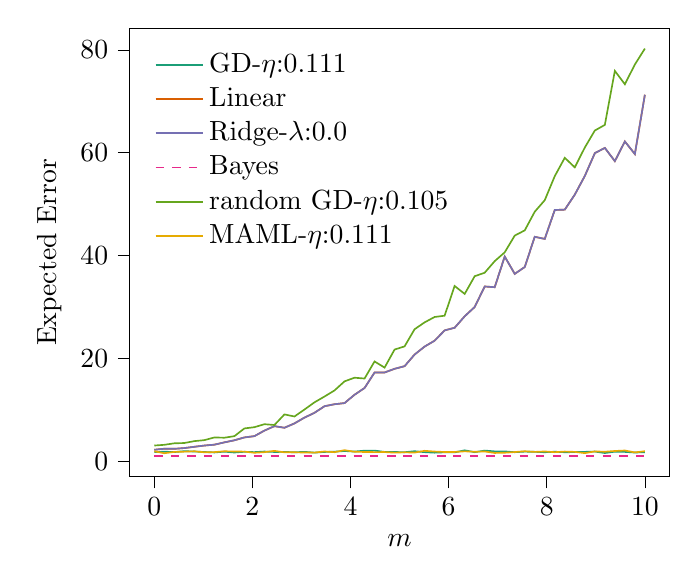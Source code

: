 % This file was created with tikzplotlib v0.10.1.
\begin{tikzpicture}

\definecolor{chocolate217952}{RGB}{217,95,2}
\definecolor{darkcyan27158119}{RGB}{27,158,119}
\definecolor{darkgoldenrod16611829}{RGB}{166,118,29}
\definecolor{darkgray176}{RGB}{176,176,176}
\definecolor{deeppink23141138}{RGB}{231,41,138}
\definecolor{lightslategray117112179}{RGB}{117,112,179}
\definecolor{olivedrab10216630}{RGB}{102,166,30}
\definecolor{orange2301712}{RGB}{230,171,2}

\begin{axis}[
legend cell align={left},
legend style={
  fill opacity=0.8,
  draw opacity=1,
  text opacity=1,
  at={(0.03,0.97)},
  anchor=north west,
  draw=none
},
tick align=outside,
tick pos=left,
x grid style={darkgray176},
xlabel={\(\displaystyle m\)},
xmin=-0.5, xmax=10.5,
xtick style={color=black},
y grid style={darkgray176},
ylabel={Expected Error},
ymin=-2.962, ymax=84.192,
ytick style={color=black}
]
\addplot [semithick, darkcyan27158119]
table {%
0 1.793
0.204 1.874
0.408 1.801
0.612 1.971
0.816 1.907
1.02 1.815
1.224 1.724
1.429 1.877
1.633 1.712
1.837 1.852
2.041 1.787
2.245 1.902
2.449 1.818
2.653 1.838
2.857 1.75
3.061 1.842
3.265 1.688
3.469 1.821
3.673 1.876
3.878 2.0
4.082 1.893
4.286 2.075
4.49 2.087
4.694 1.822
4.898 1.814
5.102 1.769
5.306 1.965
5.51 1.784
5.714 1.68
5.918 1.752
6.122 1.747
6.327 2.139
6.531 1.777
6.735 2.087
6.939 1.934
7.143 1.931
7.347 1.772
7.551 1.887
7.755 1.844
7.959 1.765
8.163 1.865
8.367 1.766
8.571 1.792
8.776 1.838
8.98 1.898
9.184 1.613
9.388 1.876
9.592 1.831
9.796 1.707
10 1.779
};
\addlegendentry{GD-$\eta$:0.111}
\addplot [semithick, chocolate217952]
table {%
0 2.246
0.204 2.447
0.408 2.429
0.612 2.577
0.816 2.825
1.02 3.065
1.224 3.236
1.429 3.685
1.633 4.091
1.837 4.646
2.041 4.895
2.245 5.974
2.449 6.837
2.653 6.525
2.857 7.369
3.061 8.499
3.265 9.424
3.469 10.715
3.673 11.096
3.878 11.32
4.082 12.941
4.286 14.25
4.49 17.263
4.694 17.267
4.898 17.984
5.102 18.496
5.306 20.757
5.51 22.308
5.714 23.446
5.918 25.451
6.122 25.963
6.327 28.19
6.531 30.001
6.735 33.989
6.939 33.845
7.143 39.804
7.347 36.44
7.551 37.768
7.755 43.642
7.959 43.239
8.163 48.859
8.367 48.925
8.571 51.837
8.776 55.48
8.98 59.909
9.184 60.925
9.388 58.353
9.592 62.178
9.796 59.729
10 71.26
};
\addlegendentry{Linear}
\addplot [semithick, lightslategray117112179]
table {%
0 2.246
0.204 2.447
0.408 2.429
0.612 2.577
0.816 2.824
1.02 3.065
1.224 3.236
1.429 3.684
1.633 4.091
1.837 4.645
2.041 4.895
2.245 5.974
2.449 6.837
2.653 6.524
2.857 7.369
3.061 8.499
3.265 9.424
3.469 10.715
3.673 11.096
3.878 11.32
4.082 12.941
4.286 14.25
4.49 17.263
4.694 17.267
4.898 17.984
5.102 18.496
5.306 20.757
5.51 22.308
5.714 23.446
5.918 25.451
6.122 25.963
6.327 28.19
6.531 30.001
6.735 33.989
6.939 33.845
7.143 39.804
7.347 36.44
7.551 37.768
7.755 43.642
7.959 43.239
8.163 48.859
8.367 48.925
8.571 51.837
8.776 55.48
8.98 59.909
9.184 60.925
9.388 58.353
9.592 62.178
9.796 59.729
10 71.259
};
\addlegendentry{Ridge-$\lambda$:0.0}
\addplot [semithick, deeppink23141138, dashed]
table {%
0 1.0
0.204 1.0
0.408 1.0
0.612 1.0
0.816 1.0
1.02 1.0
1.224 1.0
1.429 1.0
1.633 1.0
1.837 1.0
2.041 1.0
2.245 1.0
2.449 1.0
2.653 1.0
2.857 1.0
3.061 1.0
3.265 1.0
3.469 1.0
3.673 1.0
3.878 1.0
4.082 1.0
4.286 1.0
4.49 1.0
4.694 1.0
4.898 1.0
5.102 1.0
5.306 1.0
5.51 1.0
5.714 1.0
5.918 1.0
6.122 1.0
6.327 1.0
6.531 1.0
6.735 1.0
6.939 1.0
7.143 1.0
7.347 1.0
7.551 1.0
7.755 1.0
7.959 1.0
8.163 1.0
8.367 1.0
8.571 1.0
8.776 1.0
8.98 1.0
9.184 1.0
9.388 1.0
9.592 1.0
9.796 1.0
10 1.0
};
\addlegendentry{Bayes}
\addplot [semithick, olivedrab10216630]
table {%
0 3.068
0.204 3.209
0.408 3.503
0.612 3.557
0.816 3.927
1.02 4.116
1.224 4.64
1.429 4.589
1.633 4.893
1.837 6.393
2.041 6.637
2.245 7.217
2.449 7.061
2.653 9.119
2.857 8.714
3.061 10.068
3.265 11.465
3.469 12.592
3.673 13.777
3.878 15.546
4.082 16.256
4.286 16.093
4.49 19.417
4.694 18.22
4.898 21.727
5.102 22.344
5.306 25.679
5.51 27.009
5.714 28.057
5.918 28.309
6.122 34.085
6.327 32.543
6.531 35.985
6.735 36.663
6.939 38.914
7.143 40.624
7.347 43.88
7.551 44.891
7.755 48.519
7.959 50.759
8.163 55.437
8.367 59.004
8.571 57.145
8.776 61.005
8.98 64.306
9.184 65.401
9.388 75.903
9.592 73.307
9.796 77.139
10 80.231
};
\addlegendentry{random GD-$\eta$:0.105}
\addplot [semithick, orange2301712]
table {%
0 1.944
0.204 1.575
0.408 1.828
0.612 1.879
0.816 1.951
1.02 1.755
1.224 1.79
1.429 1.954
1.633 1.913
1.837 1.888
2.041 1.662
2.245 1.78
2.449 2.032
2.653 1.754
2.857 1.757
3.061 1.709
3.265 1.697
3.469 1.916
3.673 1.776
3.878 2.166
4.082 1.859
4.286 1.817
4.49 1.792
4.694 1.799
4.898 1.683
5.102 1.752
5.306 1.697
5.51 2.042
5.714 1.9
5.918 1.812
6.122 1.825
6.327 1.94
6.531 1.859
6.735 1.915
6.939 1.628
7.143 1.67
7.347 1.801
7.551 1.961
7.755 1.83
7.959 1.92
8.163 1.779
8.367 1.897
8.571 1.835
8.776 1.591
8.98 1.928
9.184 1.863
9.388 2.009
9.592 2.101
9.796 1.734
10 1.97
};
\addlegendentry{MAML-$\eta$:0.111}
\end{axis}

\end{tikzpicture}
